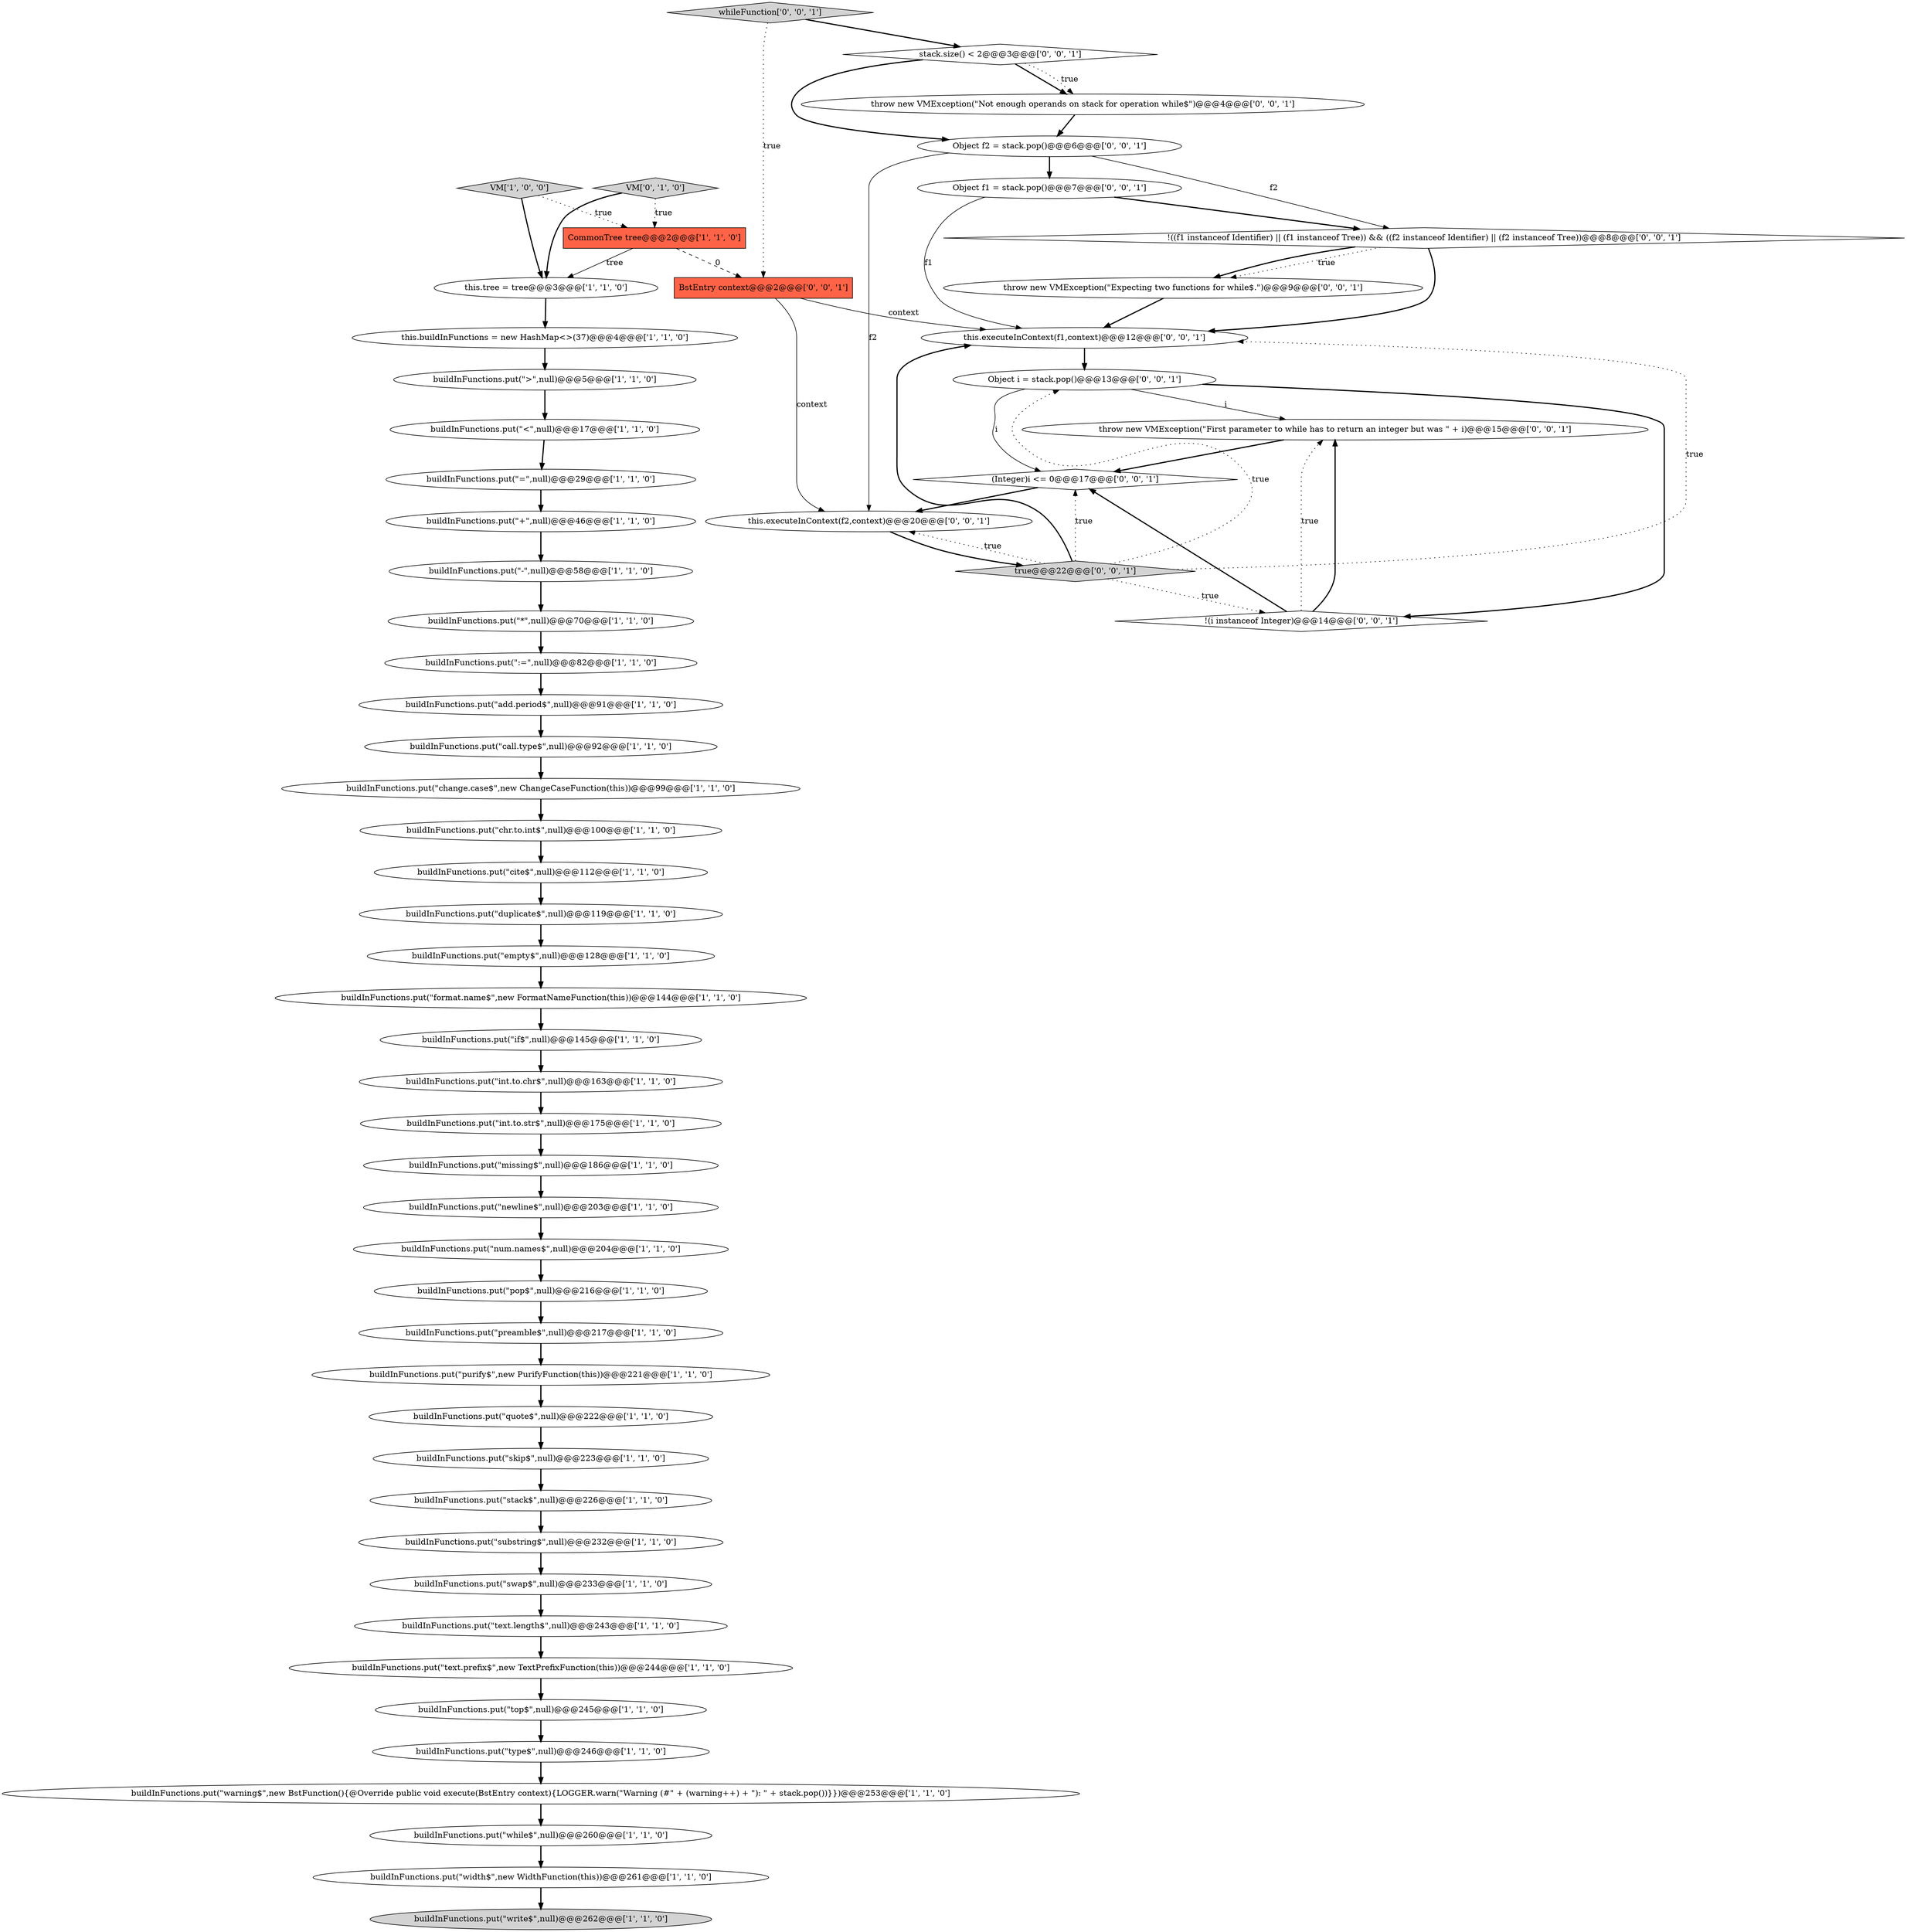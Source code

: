 digraph {
6 [style = filled, label = "buildInFunctions.put(\"type$\",null)@@@246@@@['1', '1', '0']", fillcolor = white, shape = ellipse image = "AAA0AAABBB1BBB"];
13 [style = filled, label = "buildInFunctions.put(\"<\",null)@@@17@@@['1', '1', '0']", fillcolor = white, shape = ellipse image = "AAA0AAABBB1BBB"];
29 [style = filled, label = "buildInFunctions.put(\"=\",null)@@@29@@@['1', '1', '0']", fillcolor = white, shape = ellipse image = "AAA0AAABBB1BBB"];
33 [style = filled, label = "buildInFunctions.put(\"duplicate$\",null)@@@119@@@['1', '1', '0']", fillcolor = white, shape = ellipse image = "AAA0AAABBB1BBB"];
35 [style = filled, label = "buildInFunctions.put(\":=\",null)@@@82@@@['1', '1', '0']", fillcolor = white, shape = ellipse image = "AAA0AAABBB1BBB"];
36 [style = filled, label = "buildInFunctions.put(\"format.name$\",new FormatNameFunction(this))@@@144@@@['1', '1', '0']", fillcolor = white, shape = ellipse image = "AAA0AAABBB1BBB"];
24 [style = filled, label = "this.buildInFunctions = new HashMap<>(37)@@@4@@@['1', '1', '0']", fillcolor = white, shape = ellipse image = "AAA0AAABBB1BBB"];
19 [style = filled, label = "buildInFunctions.put(\"quote$\",null)@@@222@@@['1', '1', '0']", fillcolor = white, shape = ellipse image = "AAA0AAABBB1BBB"];
32 [style = filled, label = "buildInFunctions.put(\"call.type$\",null)@@@92@@@['1', '1', '0']", fillcolor = white, shape = ellipse image = "AAA0AAABBB1BBB"];
15 [style = filled, label = "buildInFunctions.put(\"num.names$\",null)@@@204@@@['1', '1', '0']", fillcolor = white, shape = ellipse image = "AAA0AAABBB1BBB"];
26 [style = filled, label = "buildInFunctions.put(\">\",null)@@@5@@@['1', '1', '0']", fillcolor = white, shape = ellipse image = "AAA0AAABBB1BBB"];
14 [style = filled, label = "buildInFunctions.put(\"*\",null)@@@70@@@['1', '1', '0']", fillcolor = white, shape = ellipse image = "AAA0AAABBB1BBB"];
34 [style = filled, label = "buildInFunctions.put(\"int.to.chr$\",null)@@@163@@@['1', '1', '0']", fillcolor = white, shape = ellipse image = "AAA0AAABBB1BBB"];
9 [style = filled, label = "buildInFunctions.put(\"newline$\",null)@@@203@@@['1', '1', '0']", fillcolor = white, shape = ellipse image = "AAA0AAABBB1BBB"];
45 [style = filled, label = "throw new VMException(\"Not enough operands on stack for operation while$\")@@@4@@@['0', '0', '1']", fillcolor = white, shape = ellipse image = "AAA0AAABBB3BBB"];
10 [style = filled, label = "buildInFunctions.put(\"+\",null)@@@46@@@['1', '1', '0']", fillcolor = white, shape = ellipse image = "AAA0AAABBB1BBB"];
49 [style = filled, label = "BstEntry context@@@2@@@['0', '0', '1']", fillcolor = tomato, shape = box image = "AAA0AAABBB3BBB"];
46 [style = filled, label = "Object f2 = stack.pop()@@@6@@@['0', '0', '1']", fillcolor = white, shape = ellipse image = "AAA0AAABBB3BBB"];
5 [style = filled, label = "buildInFunctions.put(\"cite$\",null)@@@112@@@['1', '1', '0']", fillcolor = white, shape = ellipse image = "AAA0AAABBB1BBB"];
7 [style = filled, label = "buildInFunctions.put(\"add.period$\",null)@@@91@@@['1', '1', '0']", fillcolor = white, shape = ellipse image = "AAA0AAABBB1BBB"];
47 [style = filled, label = "throw new VMException(\"Expecting two functions for while$.\")@@@9@@@['0', '0', '1']", fillcolor = white, shape = ellipse image = "AAA0AAABBB3BBB"];
48 [style = filled, label = "throw new VMException(\"First parameter to while has to return an integer but was \" + i)@@@15@@@['0', '0', '1']", fillcolor = white, shape = ellipse image = "AAA0AAABBB3BBB"];
44 [style = filled, label = "Object f1 = stack.pop()@@@7@@@['0', '0', '1']", fillcolor = white, shape = ellipse image = "AAA0AAABBB3BBB"];
28 [style = filled, label = "this.tree = tree@@@3@@@['1', '1', '0']", fillcolor = white, shape = ellipse image = "AAA0AAABBB1BBB"];
50 [style = filled, label = "(Integer)i <= 0@@@17@@@['0', '0', '1']", fillcolor = white, shape = diamond image = "AAA0AAABBB3BBB"];
41 [style = filled, label = "VM['0', '1', '0']", fillcolor = lightgray, shape = diamond image = "AAA0AAABBB2BBB"];
54 [style = filled, label = "this.executeInContext(f1,context)@@@12@@@['0', '0', '1']", fillcolor = white, shape = ellipse image = "AAA0AAABBB3BBB"];
51 [style = filled, label = "stack.size() < 2@@@3@@@['0', '0', '1']", fillcolor = white, shape = diamond image = "AAA0AAABBB3BBB"];
11 [style = filled, label = "buildInFunctions.put(\"width$\",new WidthFunction(this))@@@261@@@['1', '1', '0']", fillcolor = white, shape = ellipse image = "AAA0AAABBB1BBB"];
12 [style = filled, label = "buildInFunctions.put(\"warning$\",new BstFunction(){@Override public void execute(BstEntry context){LOGGER.warn(\"Warning (#\" + (warning++) + \"): \" + stack.pop())}})@@@253@@@['1', '1', '0']", fillcolor = white, shape = ellipse image = "AAA0AAABBB1BBB"];
20 [style = filled, label = "buildInFunctions.put(\"skip$\",null)@@@223@@@['1', '1', '0']", fillcolor = white, shape = ellipse image = "AAA0AAABBB1BBB"];
23 [style = filled, label = "VM['1', '0', '0']", fillcolor = lightgray, shape = diamond image = "AAA0AAABBB1BBB"];
2 [style = filled, label = "buildInFunctions.put(\"swap$\",null)@@@233@@@['1', '1', '0']", fillcolor = white, shape = ellipse image = "AAA0AAABBB1BBB"];
17 [style = filled, label = "buildInFunctions.put(\"change.case$\",new ChangeCaseFunction(this))@@@99@@@['1', '1', '0']", fillcolor = white, shape = ellipse image = "AAA0AAABBB1BBB"];
1 [style = filled, label = "CommonTree tree@@@2@@@['1', '1', '0']", fillcolor = tomato, shape = box image = "AAA0AAABBB1BBB"];
30 [style = filled, label = "buildInFunctions.put(\"-\",null)@@@58@@@['1', '1', '0']", fillcolor = white, shape = ellipse image = "AAA0AAABBB1BBB"];
0 [style = filled, label = "buildInFunctions.put(\"empty$\",null)@@@128@@@['1', '1', '0']", fillcolor = white, shape = ellipse image = "AAA0AAABBB1BBB"];
22 [style = filled, label = "buildInFunctions.put(\"while$\",null)@@@260@@@['1', '1', '0']", fillcolor = white, shape = ellipse image = "AAA0AAABBB1BBB"];
25 [style = filled, label = "buildInFunctions.put(\"missing$\",null)@@@186@@@['1', '1', '0']", fillcolor = white, shape = ellipse image = "AAA0AAABBB1BBB"];
3 [style = filled, label = "buildInFunctions.put(\"if$\",null)@@@145@@@['1', '1', '0']", fillcolor = white, shape = ellipse image = "AAA0AAABBB1BBB"];
21 [style = filled, label = "buildInFunctions.put(\"substring$\",null)@@@232@@@['1', '1', '0']", fillcolor = white, shape = ellipse image = "AAA0AAABBB1BBB"];
4 [style = filled, label = "buildInFunctions.put(\"purify$\",new PurifyFunction(this))@@@221@@@['1', '1', '0']", fillcolor = white, shape = ellipse image = "AAA0AAABBB1BBB"];
42 [style = filled, label = "whileFunction['0', '0', '1']", fillcolor = lightgray, shape = diamond image = "AAA0AAABBB3BBB"];
8 [style = filled, label = "buildInFunctions.put(\"pop$\",null)@@@216@@@['1', '1', '0']", fillcolor = white, shape = ellipse image = "AAA0AAABBB1BBB"];
43 [style = filled, label = "!(i instanceof Integer)@@@14@@@['0', '0', '1']", fillcolor = white, shape = diamond image = "AAA0AAABBB3BBB"];
55 [style = filled, label = "true@@@22@@@['0', '0', '1']", fillcolor = lightgray, shape = diamond image = "AAA0AAABBB3BBB"];
52 [style = filled, label = "Object i = stack.pop()@@@13@@@['0', '0', '1']", fillcolor = white, shape = ellipse image = "AAA0AAABBB3BBB"];
16 [style = filled, label = "buildInFunctions.put(\"text.prefix$\",new TextPrefixFunction(this))@@@244@@@['1', '1', '0']", fillcolor = white, shape = ellipse image = "AAA0AAABBB1BBB"];
18 [style = filled, label = "buildInFunctions.put(\"top$\",null)@@@245@@@['1', '1', '0']", fillcolor = white, shape = ellipse image = "AAA0AAABBB1BBB"];
53 [style = filled, label = "this.executeInContext(f2,context)@@@20@@@['0', '0', '1']", fillcolor = white, shape = ellipse image = "AAA0AAABBB3BBB"];
27 [style = filled, label = "buildInFunctions.put(\"preamble$\",null)@@@217@@@['1', '1', '0']", fillcolor = white, shape = ellipse image = "AAA0AAABBB1BBB"];
31 [style = filled, label = "buildInFunctions.put(\"chr.to.int$\",null)@@@100@@@['1', '1', '0']", fillcolor = white, shape = ellipse image = "AAA0AAABBB1BBB"];
37 [style = filled, label = "buildInFunctions.put(\"write$\",null)@@@262@@@['1', '1', '0']", fillcolor = lightgray, shape = ellipse image = "AAA0AAABBB1BBB"];
56 [style = filled, label = "!((f1 instanceof Identifier) || (f1 instanceof Tree)) && ((f2 instanceof Identifier) || (f2 instanceof Tree))@@@8@@@['0', '0', '1']", fillcolor = white, shape = diamond image = "AAA0AAABBB3BBB"];
38 [style = filled, label = "buildInFunctions.put(\"text.length$\",null)@@@243@@@['1', '1', '0']", fillcolor = white, shape = ellipse image = "AAA0AAABBB1BBB"];
39 [style = filled, label = "buildInFunctions.put(\"int.to.str$\",null)@@@175@@@['1', '1', '0']", fillcolor = white, shape = ellipse image = "AAA0AAABBB1BBB"];
40 [style = filled, label = "buildInFunctions.put(\"stack$\",null)@@@226@@@['1', '1', '0']", fillcolor = white, shape = ellipse image = "AAA0AAABBB1BBB"];
22->11 [style = bold, label=""];
55->54 [style = bold, label=""];
1->28 [style = solid, label="tree"];
42->51 [style = bold, label=""];
43->48 [style = bold, label=""];
53->55 [style = bold, label=""];
26->13 [style = bold, label=""];
44->56 [style = bold, label=""];
14->35 [style = bold, label=""];
10->30 [style = bold, label=""];
43->50 [style = bold, label=""];
55->43 [style = dotted, label="true"];
51->45 [style = bold, label=""];
27->4 [style = bold, label=""];
36->3 [style = bold, label=""];
16->18 [style = bold, label=""];
46->44 [style = bold, label=""];
52->48 [style = solid, label="i"];
19->20 [style = bold, label=""];
48->50 [style = bold, label=""];
49->54 [style = solid, label="context"];
43->48 [style = dotted, label="true"];
9->15 [style = bold, label=""];
49->53 [style = solid, label="context"];
56->47 [style = dotted, label="true"];
55->54 [style = dotted, label="true"];
42->49 [style = dotted, label="true"];
35->7 [style = bold, label=""];
54->52 [style = bold, label=""];
40->21 [style = bold, label=""];
56->54 [style = bold, label=""];
8->27 [style = bold, label=""];
21->2 [style = bold, label=""];
12->22 [style = bold, label=""];
55->50 [style = dotted, label="true"];
7->32 [style = bold, label=""];
38->16 [style = bold, label=""];
45->46 [style = bold, label=""];
28->24 [style = bold, label=""];
4->19 [style = bold, label=""];
55->52 [style = dotted, label="true"];
0->36 [style = bold, label=""];
50->53 [style = bold, label=""];
32->17 [style = bold, label=""];
23->1 [style = dotted, label="true"];
18->6 [style = bold, label=""];
1->49 [style = dashed, label="0"];
13->29 [style = bold, label=""];
46->56 [style = solid, label="f2"];
31->5 [style = bold, label=""];
44->54 [style = solid, label="f1"];
6->12 [style = bold, label=""];
56->47 [style = bold, label=""];
25->9 [style = bold, label=""];
52->50 [style = solid, label="i"];
29->10 [style = bold, label=""];
5->33 [style = bold, label=""];
39->25 [style = bold, label=""];
47->54 [style = bold, label=""];
52->43 [style = bold, label=""];
51->45 [style = dotted, label="true"];
11->37 [style = bold, label=""];
34->39 [style = bold, label=""];
23->28 [style = bold, label=""];
51->46 [style = bold, label=""];
30->14 [style = bold, label=""];
33->0 [style = bold, label=""];
15->8 [style = bold, label=""];
24->26 [style = bold, label=""];
2->38 [style = bold, label=""];
41->1 [style = dotted, label="true"];
55->53 [style = dotted, label="true"];
41->28 [style = bold, label=""];
46->53 [style = solid, label="f2"];
3->34 [style = bold, label=""];
20->40 [style = bold, label=""];
17->31 [style = bold, label=""];
}
